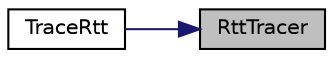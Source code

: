 digraph "RttTracer"
{
 // LATEX_PDF_SIZE
  edge [fontname="Helvetica",fontsize="10",labelfontname="Helvetica",labelfontsize="10"];
  node [fontname="Helvetica",fontsize="10",shape=record];
  rankdir="RL";
  Node1 [label="RttTracer",height=0.2,width=0.4,color="black", fillcolor="grey75", style="filled", fontcolor="black",tooltip=" "];
  Node1 -> Node2 [dir="back",color="midnightblue",fontsize="10",style="solid",fontname="Helvetica"];
  Node2 [label="TraceRtt",height=0.2,width=0.4,color="black", fillcolor="white", style="filled",URL="$tcp-variants-comparison_8cc.html#a728e0bc12db7cce5d20fa07e4431ed16",tooltip=" "];
}
